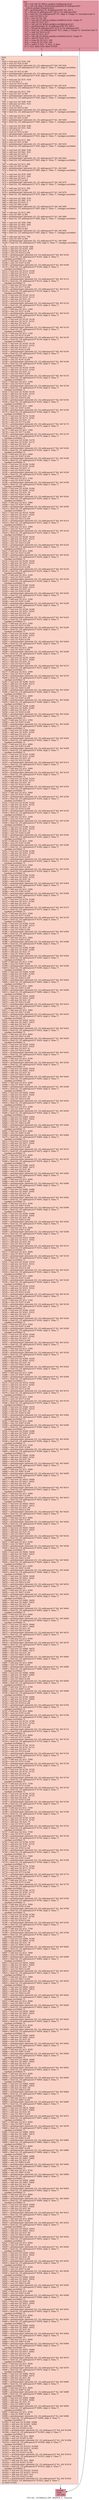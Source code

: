 digraph "CFG for '_Z15Matriz_GPU_MultPiS_S_' function" {
	label="CFG for '_Z15Matriz_GPU_MultPiS_S_' function";

	Node0x5959420 [shape=record,color="#b70d28ff", style=filled, fillcolor="#b70d2870",label="{%3:\l  %4 = tail call i32 @llvm.amdgcn.workgroup.id.x()\l  %5 = tail call align 4 dereferenceable(64) i8 addrspace(4)*\l... @llvm.amdgcn.dispatch.ptr()\l  %6 = getelementptr i8, i8 addrspace(4)* %5, i64 4\l  %7 = bitcast i8 addrspace(4)* %6 to i16 addrspace(4)*\l  %8 = load i16, i16 addrspace(4)* %7, align 4, !range !4, !invariant.load !5\l  %9 = zext i16 %8 to i32\l  %10 = mul i32 %4, %9\l  %11 = tail call i32 @llvm.amdgcn.workitem.id.x(), !range !6\l  %12 = add i32 %10, %11\l  %13 = tail call i32 @llvm.amdgcn.workgroup.id.y()\l  %14 = getelementptr i8, i8 addrspace(4)* %5, i64 6\l  %15 = bitcast i8 addrspace(4)* %14 to i16 addrspace(4)*\l  %16 = load i16, i16 addrspace(4)* %15, align 2, !range !4, !invariant.load !5\l  %17 = zext i16 %16 to i32\l  %18 = mul i32 %13, %17\l  %19 = tail call i32 @llvm.amdgcn.workitem.id.y(), !range !6\l  %20 = add i32 %18, %19\l  %21 = icmp slt i32 %12, 100\l  %22 = icmp slt i32 %20, 100\l  %23 = select i1 %21, i1 %22, i1 false\l  br i1 %23, label %24, label %1026\l|{<s0>T|<s1>F}}"];
	Node0x5959420:s0 -> Node0x595cf00;
	Node0x5959420:s1 -> Node0x595cf90;
	Node0x595cf00 [shape=record,color="#3d50c3ff", style=filled, fillcolor="#f59c7d70",label="{%24:\l24:                                               \l  %25 = mul nsw i32 %20, 100\l  %26 = sext i32 %25 to i64\l  %27 = getelementptr inbounds i32, i32 addrspace(1)* %0, i64 %26\l  %28 = load i32, i32 addrspace(1)* %27, align 4, !tbaa !7, !amdgpu.noclobber\l... !5\l  %29 = sext i32 %12 to i64\l  %30 = getelementptr inbounds i32, i32 addrspace(1)* %1, i64 %29\l  %31 = load i32, i32 addrspace(1)* %30, align 4, !tbaa !7, !amdgpu.noclobber\l... !5\l  %32 = mul nsw i32 %31, %28\l  %33 = or i32 %25, 1\l  %34 = sext i32 %33 to i64\l  %35 = getelementptr inbounds i32, i32 addrspace(1)* %0, i64 %34\l  %36 = load i32, i32 addrspace(1)* %35, align 4, !tbaa !7, !amdgpu.noclobber\l... !5\l  %37 = add nsw i32 %12, 100\l  %38 = sext i32 %37 to i64\l  %39 = getelementptr inbounds i32, i32 addrspace(1)* %1, i64 %38\l  %40 = load i32, i32 addrspace(1)* %39, align 4, !tbaa !7, !amdgpu.noclobber\l... !5\l  %41 = mul nsw i32 %40, %36\l  %42 = add nsw i32 %41, %32\l  %43 = or i32 %25, 2\l  %44 = sext i32 %43 to i64\l  %45 = getelementptr inbounds i32, i32 addrspace(1)* %0, i64 %44\l  %46 = load i32, i32 addrspace(1)* %45, align 4, !tbaa !7, !amdgpu.noclobber\l... !5\l  %47 = add nsw i32 %12, 200\l  %48 = sext i32 %47 to i64\l  %49 = getelementptr inbounds i32, i32 addrspace(1)* %1, i64 %48\l  %50 = load i32, i32 addrspace(1)* %49, align 4, !tbaa !7, !amdgpu.noclobber\l... !5\l  %51 = mul nsw i32 %50, %46\l  %52 = add nsw i32 %51, %42\l  %53 = or i32 %25, 3\l  %54 = sext i32 %53 to i64\l  %55 = getelementptr inbounds i32, i32 addrspace(1)* %0, i64 %54\l  %56 = load i32, i32 addrspace(1)* %55, align 4, !tbaa !7, !amdgpu.noclobber\l... !5\l  %57 = add nsw i32 %12, 300\l  %58 = sext i32 %57 to i64\l  %59 = getelementptr inbounds i32, i32 addrspace(1)* %1, i64 %58\l  %60 = load i32, i32 addrspace(1)* %59, align 4, !tbaa !7, !amdgpu.noclobber\l... !5\l  %61 = mul nsw i32 %60, %56\l  %62 = add nsw i32 %61, %52\l  %63 = add nsw i32 %25, 4\l  %64 = sext i32 %63 to i64\l  %65 = getelementptr inbounds i32, i32 addrspace(1)* %0, i64 %64\l  %66 = load i32, i32 addrspace(1)* %65, align 4, !tbaa !7, !amdgpu.noclobber\l... !5\l  %67 = add nsw i32 %12, 400\l  %68 = sext i32 %67 to i64\l  %69 = getelementptr inbounds i32, i32 addrspace(1)* %1, i64 %68\l  %70 = load i32, i32 addrspace(1)* %69, align 4, !tbaa !7, !amdgpu.noclobber\l... !5\l  %71 = mul nsw i32 %70, %66\l  %72 = add nsw i32 %71, %62\l  %73 = add nsw i32 %25, 5\l  %74 = sext i32 %73 to i64\l  %75 = getelementptr inbounds i32, i32 addrspace(1)* %0, i64 %74\l  %76 = load i32, i32 addrspace(1)* %75, align 4, !tbaa !7, !amdgpu.noclobber\l... !5\l  %77 = add nsw i32 %12, 500\l  %78 = sext i32 %77 to i64\l  %79 = getelementptr inbounds i32, i32 addrspace(1)* %1, i64 %78\l  %80 = load i32, i32 addrspace(1)* %79, align 4, !tbaa !7, !amdgpu.noclobber\l... !5\l  %81 = mul nsw i32 %80, %76\l  %82 = add nsw i32 %81, %72\l  %83 = add nsw i32 %25, 6\l  %84 = sext i32 %83 to i64\l  %85 = getelementptr inbounds i32, i32 addrspace(1)* %0, i64 %84\l  %86 = load i32, i32 addrspace(1)* %85, align 4, !tbaa !7, !amdgpu.noclobber\l... !5\l  %87 = add nsw i32 %12, 600\l  %88 = sext i32 %87 to i64\l  %89 = getelementptr inbounds i32, i32 addrspace(1)* %1, i64 %88\l  %90 = load i32, i32 addrspace(1)* %89, align 4, !tbaa !7, !amdgpu.noclobber\l... !5\l  %91 = mul nsw i32 %90, %86\l  %92 = add nsw i32 %91, %82\l  %93 = add nsw i32 %25, 7\l  %94 = sext i32 %93 to i64\l  %95 = getelementptr inbounds i32, i32 addrspace(1)* %0, i64 %94\l  %96 = load i32, i32 addrspace(1)* %95, align 4, !tbaa !7, !amdgpu.noclobber\l... !5\l  %97 = add nsw i32 %12, 700\l  %98 = sext i32 %97 to i64\l  %99 = getelementptr inbounds i32, i32 addrspace(1)* %1, i64 %98\l  %100 = load i32, i32 addrspace(1)* %99, align 4, !tbaa !7, !amdgpu.noclobber\l... !5\l  %101 = mul nsw i32 %100, %96\l  %102 = add nsw i32 %101, %92\l  %103 = add nsw i32 %25, 8\l  %104 = sext i32 %103 to i64\l  %105 = getelementptr inbounds i32, i32 addrspace(1)* %0, i64 %104\l  %106 = load i32, i32 addrspace(1)* %105, align 4, !tbaa !7,\l... !amdgpu.noclobber !5\l  %107 = add nsw i32 %12, 800\l  %108 = sext i32 %107 to i64\l  %109 = getelementptr inbounds i32, i32 addrspace(1)* %1, i64 %108\l  %110 = load i32, i32 addrspace(1)* %109, align 4, !tbaa !7,\l... !amdgpu.noclobber !5\l  %111 = mul nsw i32 %110, %106\l  %112 = add nsw i32 %111, %102\l  %113 = add nsw i32 %25, 9\l  %114 = sext i32 %113 to i64\l  %115 = getelementptr inbounds i32, i32 addrspace(1)* %0, i64 %114\l  %116 = load i32, i32 addrspace(1)* %115, align 4, !tbaa !7,\l... !amdgpu.noclobber !5\l  %117 = add nsw i32 %12, 900\l  %118 = sext i32 %117 to i64\l  %119 = getelementptr inbounds i32, i32 addrspace(1)* %1, i64 %118\l  %120 = load i32, i32 addrspace(1)* %119, align 4, !tbaa !7,\l... !amdgpu.noclobber !5\l  %121 = mul nsw i32 %120, %116\l  %122 = add nsw i32 %121, %112\l  %123 = add nsw i32 %25, 10\l  %124 = sext i32 %123 to i64\l  %125 = getelementptr inbounds i32, i32 addrspace(1)* %0, i64 %124\l  %126 = load i32, i32 addrspace(1)* %125, align 4, !tbaa !7,\l... !amdgpu.noclobber !5\l  %127 = add nsw i32 %12, 1000\l  %128 = sext i32 %127 to i64\l  %129 = getelementptr inbounds i32, i32 addrspace(1)* %1, i64 %128\l  %130 = load i32, i32 addrspace(1)* %129, align 4, !tbaa !7,\l... !amdgpu.noclobber !5\l  %131 = mul nsw i32 %130, %126\l  %132 = add nsw i32 %131, %122\l  %133 = add nsw i32 %25, 11\l  %134 = sext i32 %133 to i64\l  %135 = getelementptr inbounds i32, i32 addrspace(1)* %0, i64 %134\l  %136 = load i32, i32 addrspace(1)* %135, align 4, !tbaa !7,\l... !amdgpu.noclobber !5\l  %137 = add nsw i32 %12, 1100\l  %138 = sext i32 %137 to i64\l  %139 = getelementptr inbounds i32, i32 addrspace(1)* %1, i64 %138\l  %140 = load i32, i32 addrspace(1)* %139, align 4, !tbaa !7,\l... !amdgpu.noclobber !5\l  %141 = mul nsw i32 %140, %136\l  %142 = add nsw i32 %141, %132\l  %143 = add nsw i32 %25, 12\l  %144 = sext i32 %143 to i64\l  %145 = getelementptr inbounds i32, i32 addrspace(1)* %0, i64 %144\l  %146 = load i32, i32 addrspace(1)* %145, align 4, !tbaa !7,\l... !amdgpu.noclobber !5\l  %147 = add nsw i32 %12, 1200\l  %148 = sext i32 %147 to i64\l  %149 = getelementptr inbounds i32, i32 addrspace(1)* %1, i64 %148\l  %150 = load i32, i32 addrspace(1)* %149, align 4, !tbaa !7,\l... !amdgpu.noclobber !5\l  %151 = mul nsw i32 %150, %146\l  %152 = add nsw i32 %151, %142\l  %153 = add nsw i32 %25, 13\l  %154 = sext i32 %153 to i64\l  %155 = getelementptr inbounds i32, i32 addrspace(1)* %0, i64 %154\l  %156 = load i32, i32 addrspace(1)* %155, align 4, !tbaa !7,\l... !amdgpu.noclobber !5\l  %157 = add nsw i32 %12, 1300\l  %158 = sext i32 %157 to i64\l  %159 = getelementptr inbounds i32, i32 addrspace(1)* %1, i64 %158\l  %160 = load i32, i32 addrspace(1)* %159, align 4, !tbaa !7,\l... !amdgpu.noclobber !5\l  %161 = mul nsw i32 %160, %156\l  %162 = add nsw i32 %161, %152\l  %163 = add nsw i32 %25, 14\l  %164 = sext i32 %163 to i64\l  %165 = getelementptr inbounds i32, i32 addrspace(1)* %0, i64 %164\l  %166 = load i32, i32 addrspace(1)* %165, align 4, !tbaa !7,\l... !amdgpu.noclobber !5\l  %167 = add nsw i32 %12, 1400\l  %168 = sext i32 %167 to i64\l  %169 = getelementptr inbounds i32, i32 addrspace(1)* %1, i64 %168\l  %170 = load i32, i32 addrspace(1)* %169, align 4, !tbaa !7,\l... !amdgpu.noclobber !5\l  %171 = mul nsw i32 %170, %166\l  %172 = add nsw i32 %171, %162\l  %173 = add nsw i32 %25, 15\l  %174 = sext i32 %173 to i64\l  %175 = getelementptr inbounds i32, i32 addrspace(1)* %0, i64 %174\l  %176 = load i32, i32 addrspace(1)* %175, align 4, !tbaa !7,\l... !amdgpu.noclobber !5\l  %177 = add nsw i32 %12, 1500\l  %178 = sext i32 %177 to i64\l  %179 = getelementptr inbounds i32, i32 addrspace(1)* %1, i64 %178\l  %180 = load i32, i32 addrspace(1)* %179, align 4, !tbaa !7,\l... !amdgpu.noclobber !5\l  %181 = mul nsw i32 %180, %176\l  %182 = add nsw i32 %181, %172\l  %183 = add nsw i32 %25, 16\l  %184 = sext i32 %183 to i64\l  %185 = getelementptr inbounds i32, i32 addrspace(1)* %0, i64 %184\l  %186 = load i32, i32 addrspace(1)* %185, align 4, !tbaa !7,\l... !amdgpu.noclobber !5\l  %187 = add nsw i32 %12, 1600\l  %188 = sext i32 %187 to i64\l  %189 = getelementptr inbounds i32, i32 addrspace(1)* %1, i64 %188\l  %190 = load i32, i32 addrspace(1)* %189, align 4, !tbaa !7,\l... !amdgpu.noclobber !5\l  %191 = mul nsw i32 %190, %186\l  %192 = add nsw i32 %191, %182\l  %193 = add nsw i32 %25, 17\l  %194 = sext i32 %193 to i64\l  %195 = getelementptr inbounds i32, i32 addrspace(1)* %0, i64 %194\l  %196 = load i32, i32 addrspace(1)* %195, align 4, !tbaa !7,\l... !amdgpu.noclobber !5\l  %197 = add nsw i32 %12, 1700\l  %198 = sext i32 %197 to i64\l  %199 = getelementptr inbounds i32, i32 addrspace(1)* %1, i64 %198\l  %200 = load i32, i32 addrspace(1)* %199, align 4, !tbaa !7,\l... !amdgpu.noclobber !5\l  %201 = mul nsw i32 %200, %196\l  %202 = add nsw i32 %201, %192\l  %203 = add nsw i32 %25, 18\l  %204 = sext i32 %203 to i64\l  %205 = getelementptr inbounds i32, i32 addrspace(1)* %0, i64 %204\l  %206 = load i32, i32 addrspace(1)* %205, align 4, !tbaa !7,\l... !amdgpu.noclobber !5\l  %207 = add nsw i32 %12, 1800\l  %208 = sext i32 %207 to i64\l  %209 = getelementptr inbounds i32, i32 addrspace(1)* %1, i64 %208\l  %210 = load i32, i32 addrspace(1)* %209, align 4, !tbaa !7,\l... !amdgpu.noclobber !5\l  %211 = mul nsw i32 %210, %206\l  %212 = add nsw i32 %211, %202\l  %213 = add nsw i32 %25, 19\l  %214 = sext i32 %213 to i64\l  %215 = getelementptr inbounds i32, i32 addrspace(1)* %0, i64 %214\l  %216 = load i32, i32 addrspace(1)* %215, align 4, !tbaa !7,\l... !amdgpu.noclobber !5\l  %217 = add nsw i32 %12, 1900\l  %218 = sext i32 %217 to i64\l  %219 = getelementptr inbounds i32, i32 addrspace(1)* %1, i64 %218\l  %220 = load i32, i32 addrspace(1)* %219, align 4, !tbaa !7,\l... !amdgpu.noclobber !5\l  %221 = mul nsw i32 %220, %216\l  %222 = add nsw i32 %221, %212\l  %223 = add nsw i32 %25, 20\l  %224 = sext i32 %223 to i64\l  %225 = getelementptr inbounds i32, i32 addrspace(1)* %0, i64 %224\l  %226 = load i32, i32 addrspace(1)* %225, align 4, !tbaa !7,\l... !amdgpu.noclobber !5\l  %227 = add nsw i32 %12, 2000\l  %228 = sext i32 %227 to i64\l  %229 = getelementptr inbounds i32, i32 addrspace(1)* %1, i64 %228\l  %230 = load i32, i32 addrspace(1)* %229, align 4, !tbaa !7,\l... !amdgpu.noclobber !5\l  %231 = mul nsw i32 %230, %226\l  %232 = add nsw i32 %231, %222\l  %233 = add nsw i32 %25, 21\l  %234 = sext i32 %233 to i64\l  %235 = getelementptr inbounds i32, i32 addrspace(1)* %0, i64 %234\l  %236 = load i32, i32 addrspace(1)* %235, align 4, !tbaa !7,\l... !amdgpu.noclobber !5\l  %237 = add nsw i32 %12, 2100\l  %238 = sext i32 %237 to i64\l  %239 = getelementptr inbounds i32, i32 addrspace(1)* %1, i64 %238\l  %240 = load i32, i32 addrspace(1)* %239, align 4, !tbaa !7,\l... !amdgpu.noclobber !5\l  %241 = mul nsw i32 %240, %236\l  %242 = add nsw i32 %241, %232\l  %243 = add nsw i32 %25, 22\l  %244 = sext i32 %243 to i64\l  %245 = getelementptr inbounds i32, i32 addrspace(1)* %0, i64 %244\l  %246 = load i32, i32 addrspace(1)* %245, align 4, !tbaa !7,\l... !amdgpu.noclobber !5\l  %247 = add nsw i32 %12, 2200\l  %248 = sext i32 %247 to i64\l  %249 = getelementptr inbounds i32, i32 addrspace(1)* %1, i64 %248\l  %250 = load i32, i32 addrspace(1)* %249, align 4, !tbaa !7,\l... !amdgpu.noclobber !5\l  %251 = mul nsw i32 %250, %246\l  %252 = add nsw i32 %251, %242\l  %253 = add nsw i32 %25, 23\l  %254 = sext i32 %253 to i64\l  %255 = getelementptr inbounds i32, i32 addrspace(1)* %0, i64 %254\l  %256 = load i32, i32 addrspace(1)* %255, align 4, !tbaa !7,\l... !amdgpu.noclobber !5\l  %257 = add nsw i32 %12, 2300\l  %258 = sext i32 %257 to i64\l  %259 = getelementptr inbounds i32, i32 addrspace(1)* %1, i64 %258\l  %260 = load i32, i32 addrspace(1)* %259, align 4, !tbaa !7,\l... !amdgpu.noclobber !5\l  %261 = mul nsw i32 %260, %256\l  %262 = add nsw i32 %261, %252\l  %263 = add nsw i32 %25, 24\l  %264 = sext i32 %263 to i64\l  %265 = getelementptr inbounds i32, i32 addrspace(1)* %0, i64 %264\l  %266 = load i32, i32 addrspace(1)* %265, align 4, !tbaa !7,\l... !amdgpu.noclobber !5\l  %267 = add nsw i32 %12, 2400\l  %268 = sext i32 %267 to i64\l  %269 = getelementptr inbounds i32, i32 addrspace(1)* %1, i64 %268\l  %270 = load i32, i32 addrspace(1)* %269, align 4, !tbaa !7,\l... !amdgpu.noclobber !5\l  %271 = mul nsw i32 %270, %266\l  %272 = add nsw i32 %271, %262\l  %273 = add nsw i32 %25, 25\l  %274 = sext i32 %273 to i64\l  %275 = getelementptr inbounds i32, i32 addrspace(1)* %0, i64 %274\l  %276 = load i32, i32 addrspace(1)* %275, align 4, !tbaa !7,\l... !amdgpu.noclobber !5\l  %277 = add nsw i32 %12, 2500\l  %278 = sext i32 %277 to i64\l  %279 = getelementptr inbounds i32, i32 addrspace(1)* %1, i64 %278\l  %280 = load i32, i32 addrspace(1)* %279, align 4, !tbaa !7,\l... !amdgpu.noclobber !5\l  %281 = mul nsw i32 %280, %276\l  %282 = add nsw i32 %281, %272\l  %283 = add nsw i32 %25, 26\l  %284 = sext i32 %283 to i64\l  %285 = getelementptr inbounds i32, i32 addrspace(1)* %0, i64 %284\l  %286 = load i32, i32 addrspace(1)* %285, align 4, !tbaa !7,\l... !amdgpu.noclobber !5\l  %287 = add nsw i32 %12, 2600\l  %288 = sext i32 %287 to i64\l  %289 = getelementptr inbounds i32, i32 addrspace(1)* %1, i64 %288\l  %290 = load i32, i32 addrspace(1)* %289, align 4, !tbaa !7,\l... !amdgpu.noclobber !5\l  %291 = mul nsw i32 %290, %286\l  %292 = add nsw i32 %291, %282\l  %293 = add nsw i32 %25, 27\l  %294 = sext i32 %293 to i64\l  %295 = getelementptr inbounds i32, i32 addrspace(1)* %0, i64 %294\l  %296 = load i32, i32 addrspace(1)* %295, align 4, !tbaa !7,\l... !amdgpu.noclobber !5\l  %297 = add nsw i32 %12, 2700\l  %298 = sext i32 %297 to i64\l  %299 = getelementptr inbounds i32, i32 addrspace(1)* %1, i64 %298\l  %300 = load i32, i32 addrspace(1)* %299, align 4, !tbaa !7,\l... !amdgpu.noclobber !5\l  %301 = mul nsw i32 %300, %296\l  %302 = add nsw i32 %301, %292\l  %303 = add nsw i32 %25, 28\l  %304 = sext i32 %303 to i64\l  %305 = getelementptr inbounds i32, i32 addrspace(1)* %0, i64 %304\l  %306 = load i32, i32 addrspace(1)* %305, align 4, !tbaa !7,\l... !amdgpu.noclobber !5\l  %307 = add nsw i32 %12, 2800\l  %308 = sext i32 %307 to i64\l  %309 = getelementptr inbounds i32, i32 addrspace(1)* %1, i64 %308\l  %310 = load i32, i32 addrspace(1)* %309, align 4, !tbaa !7,\l... !amdgpu.noclobber !5\l  %311 = mul nsw i32 %310, %306\l  %312 = add nsw i32 %311, %302\l  %313 = add nsw i32 %25, 29\l  %314 = sext i32 %313 to i64\l  %315 = getelementptr inbounds i32, i32 addrspace(1)* %0, i64 %314\l  %316 = load i32, i32 addrspace(1)* %315, align 4, !tbaa !7,\l... !amdgpu.noclobber !5\l  %317 = add nsw i32 %12, 2900\l  %318 = sext i32 %317 to i64\l  %319 = getelementptr inbounds i32, i32 addrspace(1)* %1, i64 %318\l  %320 = load i32, i32 addrspace(1)* %319, align 4, !tbaa !7,\l... !amdgpu.noclobber !5\l  %321 = mul nsw i32 %320, %316\l  %322 = add nsw i32 %321, %312\l  %323 = add nsw i32 %25, 30\l  %324 = sext i32 %323 to i64\l  %325 = getelementptr inbounds i32, i32 addrspace(1)* %0, i64 %324\l  %326 = load i32, i32 addrspace(1)* %325, align 4, !tbaa !7,\l... !amdgpu.noclobber !5\l  %327 = add nsw i32 %12, 3000\l  %328 = sext i32 %327 to i64\l  %329 = getelementptr inbounds i32, i32 addrspace(1)* %1, i64 %328\l  %330 = load i32, i32 addrspace(1)* %329, align 4, !tbaa !7,\l... !amdgpu.noclobber !5\l  %331 = mul nsw i32 %330, %326\l  %332 = add nsw i32 %331, %322\l  %333 = add nsw i32 %25, 31\l  %334 = sext i32 %333 to i64\l  %335 = getelementptr inbounds i32, i32 addrspace(1)* %0, i64 %334\l  %336 = load i32, i32 addrspace(1)* %335, align 4, !tbaa !7,\l... !amdgpu.noclobber !5\l  %337 = add nsw i32 %12, 3100\l  %338 = sext i32 %337 to i64\l  %339 = getelementptr inbounds i32, i32 addrspace(1)* %1, i64 %338\l  %340 = load i32, i32 addrspace(1)* %339, align 4, !tbaa !7,\l... !amdgpu.noclobber !5\l  %341 = mul nsw i32 %340, %336\l  %342 = add nsw i32 %341, %332\l  %343 = add nsw i32 %25, 32\l  %344 = sext i32 %343 to i64\l  %345 = getelementptr inbounds i32, i32 addrspace(1)* %0, i64 %344\l  %346 = load i32, i32 addrspace(1)* %345, align 4, !tbaa !7,\l... !amdgpu.noclobber !5\l  %347 = add nsw i32 %12, 3200\l  %348 = sext i32 %347 to i64\l  %349 = getelementptr inbounds i32, i32 addrspace(1)* %1, i64 %348\l  %350 = load i32, i32 addrspace(1)* %349, align 4, !tbaa !7,\l... !amdgpu.noclobber !5\l  %351 = mul nsw i32 %350, %346\l  %352 = add nsw i32 %351, %342\l  %353 = add nsw i32 %25, 33\l  %354 = sext i32 %353 to i64\l  %355 = getelementptr inbounds i32, i32 addrspace(1)* %0, i64 %354\l  %356 = load i32, i32 addrspace(1)* %355, align 4, !tbaa !7,\l... !amdgpu.noclobber !5\l  %357 = add nsw i32 %12, 3300\l  %358 = sext i32 %357 to i64\l  %359 = getelementptr inbounds i32, i32 addrspace(1)* %1, i64 %358\l  %360 = load i32, i32 addrspace(1)* %359, align 4, !tbaa !7,\l... !amdgpu.noclobber !5\l  %361 = mul nsw i32 %360, %356\l  %362 = add nsw i32 %361, %352\l  %363 = add nsw i32 %25, 34\l  %364 = sext i32 %363 to i64\l  %365 = getelementptr inbounds i32, i32 addrspace(1)* %0, i64 %364\l  %366 = load i32, i32 addrspace(1)* %365, align 4, !tbaa !7,\l... !amdgpu.noclobber !5\l  %367 = add nsw i32 %12, 3400\l  %368 = sext i32 %367 to i64\l  %369 = getelementptr inbounds i32, i32 addrspace(1)* %1, i64 %368\l  %370 = load i32, i32 addrspace(1)* %369, align 4, !tbaa !7,\l... !amdgpu.noclobber !5\l  %371 = mul nsw i32 %370, %366\l  %372 = add nsw i32 %371, %362\l  %373 = add nsw i32 %25, 35\l  %374 = sext i32 %373 to i64\l  %375 = getelementptr inbounds i32, i32 addrspace(1)* %0, i64 %374\l  %376 = load i32, i32 addrspace(1)* %375, align 4, !tbaa !7,\l... !amdgpu.noclobber !5\l  %377 = add nsw i32 %12, 3500\l  %378 = sext i32 %377 to i64\l  %379 = getelementptr inbounds i32, i32 addrspace(1)* %1, i64 %378\l  %380 = load i32, i32 addrspace(1)* %379, align 4, !tbaa !7,\l... !amdgpu.noclobber !5\l  %381 = mul nsw i32 %380, %376\l  %382 = add nsw i32 %381, %372\l  %383 = add nsw i32 %25, 36\l  %384 = sext i32 %383 to i64\l  %385 = getelementptr inbounds i32, i32 addrspace(1)* %0, i64 %384\l  %386 = load i32, i32 addrspace(1)* %385, align 4, !tbaa !7,\l... !amdgpu.noclobber !5\l  %387 = add nsw i32 %12, 3600\l  %388 = sext i32 %387 to i64\l  %389 = getelementptr inbounds i32, i32 addrspace(1)* %1, i64 %388\l  %390 = load i32, i32 addrspace(1)* %389, align 4, !tbaa !7,\l... !amdgpu.noclobber !5\l  %391 = mul nsw i32 %390, %386\l  %392 = add nsw i32 %391, %382\l  %393 = add nsw i32 %25, 37\l  %394 = sext i32 %393 to i64\l  %395 = getelementptr inbounds i32, i32 addrspace(1)* %0, i64 %394\l  %396 = load i32, i32 addrspace(1)* %395, align 4, !tbaa !7,\l... !amdgpu.noclobber !5\l  %397 = add nsw i32 %12, 3700\l  %398 = sext i32 %397 to i64\l  %399 = getelementptr inbounds i32, i32 addrspace(1)* %1, i64 %398\l  %400 = load i32, i32 addrspace(1)* %399, align 4, !tbaa !7,\l... !amdgpu.noclobber !5\l  %401 = mul nsw i32 %400, %396\l  %402 = add nsw i32 %401, %392\l  %403 = add nsw i32 %25, 38\l  %404 = sext i32 %403 to i64\l  %405 = getelementptr inbounds i32, i32 addrspace(1)* %0, i64 %404\l  %406 = load i32, i32 addrspace(1)* %405, align 4, !tbaa !7,\l... !amdgpu.noclobber !5\l  %407 = add nsw i32 %12, 3800\l  %408 = sext i32 %407 to i64\l  %409 = getelementptr inbounds i32, i32 addrspace(1)* %1, i64 %408\l  %410 = load i32, i32 addrspace(1)* %409, align 4, !tbaa !7,\l... !amdgpu.noclobber !5\l  %411 = mul nsw i32 %410, %406\l  %412 = add nsw i32 %411, %402\l  %413 = add nsw i32 %25, 39\l  %414 = sext i32 %413 to i64\l  %415 = getelementptr inbounds i32, i32 addrspace(1)* %0, i64 %414\l  %416 = load i32, i32 addrspace(1)* %415, align 4, !tbaa !7,\l... !amdgpu.noclobber !5\l  %417 = add nsw i32 %12, 3900\l  %418 = sext i32 %417 to i64\l  %419 = getelementptr inbounds i32, i32 addrspace(1)* %1, i64 %418\l  %420 = load i32, i32 addrspace(1)* %419, align 4, !tbaa !7,\l... !amdgpu.noclobber !5\l  %421 = mul nsw i32 %420, %416\l  %422 = add nsw i32 %421, %412\l  %423 = add nsw i32 %25, 40\l  %424 = sext i32 %423 to i64\l  %425 = getelementptr inbounds i32, i32 addrspace(1)* %0, i64 %424\l  %426 = load i32, i32 addrspace(1)* %425, align 4, !tbaa !7,\l... !amdgpu.noclobber !5\l  %427 = add nsw i32 %12, 4000\l  %428 = sext i32 %427 to i64\l  %429 = getelementptr inbounds i32, i32 addrspace(1)* %1, i64 %428\l  %430 = load i32, i32 addrspace(1)* %429, align 4, !tbaa !7,\l... !amdgpu.noclobber !5\l  %431 = mul nsw i32 %430, %426\l  %432 = add nsw i32 %431, %422\l  %433 = add nsw i32 %25, 41\l  %434 = sext i32 %433 to i64\l  %435 = getelementptr inbounds i32, i32 addrspace(1)* %0, i64 %434\l  %436 = load i32, i32 addrspace(1)* %435, align 4, !tbaa !7,\l... !amdgpu.noclobber !5\l  %437 = add nsw i32 %12, 4100\l  %438 = sext i32 %437 to i64\l  %439 = getelementptr inbounds i32, i32 addrspace(1)* %1, i64 %438\l  %440 = load i32, i32 addrspace(1)* %439, align 4, !tbaa !7,\l... !amdgpu.noclobber !5\l  %441 = mul nsw i32 %440, %436\l  %442 = add nsw i32 %441, %432\l  %443 = add nsw i32 %25, 42\l  %444 = sext i32 %443 to i64\l  %445 = getelementptr inbounds i32, i32 addrspace(1)* %0, i64 %444\l  %446 = load i32, i32 addrspace(1)* %445, align 4, !tbaa !7,\l... !amdgpu.noclobber !5\l  %447 = add nsw i32 %12, 4200\l  %448 = sext i32 %447 to i64\l  %449 = getelementptr inbounds i32, i32 addrspace(1)* %1, i64 %448\l  %450 = load i32, i32 addrspace(1)* %449, align 4, !tbaa !7,\l... !amdgpu.noclobber !5\l  %451 = mul nsw i32 %450, %446\l  %452 = add nsw i32 %451, %442\l  %453 = add nsw i32 %25, 43\l  %454 = sext i32 %453 to i64\l  %455 = getelementptr inbounds i32, i32 addrspace(1)* %0, i64 %454\l  %456 = load i32, i32 addrspace(1)* %455, align 4, !tbaa !7,\l... !amdgpu.noclobber !5\l  %457 = add nsw i32 %12, 4300\l  %458 = sext i32 %457 to i64\l  %459 = getelementptr inbounds i32, i32 addrspace(1)* %1, i64 %458\l  %460 = load i32, i32 addrspace(1)* %459, align 4, !tbaa !7,\l... !amdgpu.noclobber !5\l  %461 = mul nsw i32 %460, %456\l  %462 = add nsw i32 %461, %452\l  %463 = add nsw i32 %25, 44\l  %464 = sext i32 %463 to i64\l  %465 = getelementptr inbounds i32, i32 addrspace(1)* %0, i64 %464\l  %466 = load i32, i32 addrspace(1)* %465, align 4, !tbaa !7,\l... !amdgpu.noclobber !5\l  %467 = add nsw i32 %12, 4400\l  %468 = sext i32 %467 to i64\l  %469 = getelementptr inbounds i32, i32 addrspace(1)* %1, i64 %468\l  %470 = load i32, i32 addrspace(1)* %469, align 4, !tbaa !7,\l... !amdgpu.noclobber !5\l  %471 = mul nsw i32 %470, %466\l  %472 = add nsw i32 %471, %462\l  %473 = add nsw i32 %25, 45\l  %474 = sext i32 %473 to i64\l  %475 = getelementptr inbounds i32, i32 addrspace(1)* %0, i64 %474\l  %476 = load i32, i32 addrspace(1)* %475, align 4, !tbaa !7,\l... !amdgpu.noclobber !5\l  %477 = add nsw i32 %12, 4500\l  %478 = sext i32 %477 to i64\l  %479 = getelementptr inbounds i32, i32 addrspace(1)* %1, i64 %478\l  %480 = load i32, i32 addrspace(1)* %479, align 4, !tbaa !7,\l... !amdgpu.noclobber !5\l  %481 = mul nsw i32 %480, %476\l  %482 = add nsw i32 %481, %472\l  %483 = add nsw i32 %25, 46\l  %484 = sext i32 %483 to i64\l  %485 = getelementptr inbounds i32, i32 addrspace(1)* %0, i64 %484\l  %486 = load i32, i32 addrspace(1)* %485, align 4, !tbaa !7,\l... !amdgpu.noclobber !5\l  %487 = add nsw i32 %12, 4600\l  %488 = sext i32 %487 to i64\l  %489 = getelementptr inbounds i32, i32 addrspace(1)* %1, i64 %488\l  %490 = load i32, i32 addrspace(1)* %489, align 4, !tbaa !7,\l... !amdgpu.noclobber !5\l  %491 = mul nsw i32 %490, %486\l  %492 = add nsw i32 %491, %482\l  %493 = add nsw i32 %25, 47\l  %494 = sext i32 %493 to i64\l  %495 = getelementptr inbounds i32, i32 addrspace(1)* %0, i64 %494\l  %496 = load i32, i32 addrspace(1)* %495, align 4, !tbaa !7,\l... !amdgpu.noclobber !5\l  %497 = add nsw i32 %12, 4700\l  %498 = sext i32 %497 to i64\l  %499 = getelementptr inbounds i32, i32 addrspace(1)* %1, i64 %498\l  %500 = load i32, i32 addrspace(1)* %499, align 4, !tbaa !7,\l... !amdgpu.noclobber !5\l  %501 = mul nsw i32 %500, %496\l  %502 = add nsw i32 %501, %492\l  %503 = add nsw i32 %25, 48\l  %504 = sext i32 %503 to i64\l  %505 = getelementptr inbounds i32, i32 addrspace(1)* %0, i64 %504\l  %506 = load i32, i32 addrspace(1)* %505, align 4, !tbaa !7,\l... !amdgpu.noclobber !5\l  %507 = add nsw i32 %12, 4800\l  %508 = sext i32 %507 to i64\l  %509 = getelementptr inbounds i32, i32 addrspace(1)* %1, i64 %508\l  %510 = load i32, i32 addrspace(1)* %509, align 4, !tbaa !7,\l... !amdgpu.noclobber !5\l  %511 = mul nsw i32 %510, %506\l  %512 = add nsw i32 %511, %502\l  %513 = add nsw i32 %25, 49\l  %514 = sext i32 %513 to i64\l  %515 = getelementptr inbounds i32, i32 addrspace(1)* %0, i64 %514\l  %516 = load i32, i32 addrspace(1)* %515, align 4, !tbaa !7,\l... !amdgpu.noclobber !5\l  %517 = add nsw i32 %12, 4900\l  %518 = sext i32 %517 to i64\l  %519 = getelementptr inbounds i32, i32 addrspace(1)* %1, i64 %518\l  %520 = load i32, i32 addrspace(1)* %519, align 4, !tbaa !7,\l... !amdgpu.noclobber !5\l  %521 = mul nsw i32 %520, %516\l  %522 = add nsw i32 %521, %512\l  %523 = add nsw i32 %25, 50\l  %524 = sext i32 %523 to i64\l  %525 = getelementptr inbounds i32, i32 addrspace(1)* %0, i64 %524\l  %526 = load i32, i32 addrspace(1)* %525, align 4, !tbaa !7,\l... !amdgpu.noclobber !5\l  %527 = add nsw i32 %12, 5000\l  %528 = sext i32 %527 to i64\l  %529 = getelementptr inbounds i32, i32 addrspace(1)* %1, i64 %528\l  %530 = load i32, i32 addrspace(1)* %529, align 4, !tbaa !7,\l... !amdgpu.noclobber !5\l  %531 = mul nsw i32 %530, %526\l  %532 = add nsw i32 %531, %522\l  %533 = add nsw i32 %25, 51\l  %534 = sext i32 %533 to i64\l  %535 = getelementptr inbounds i32, i32 addrspace(1)* %0, i64 %534\l  %536 = load i32, i32 addrspace(1)* %535, align 4, !tbaa !7,\l... !amdgpu.noclobber !5\l  %537 = add nsw i32 %12, 5100\l  %538 = sext i32 %537 to i64\l  %539 = getelementptr inbounds i32, i32 addrspace(1)* %1, i64 %538\l  %540 = load i32, i32 addrspace(1)* %539, align 4, !tbaa !7,\l... !amdgpu.noclobber !5\l  %541 = mul nsw i32 %540, %536\l  %542 = add nsw i32 %541, %532\l  %543 = add nsw i32 %25, 52\l  %544 = sext i32 %543 to i64\l  %545 = getelementptr inbounds i32, i32 addrspace(1)* %0, i64 %544\l  %546 = load i32, i32 addrspace(1)* %545, align 4, !tbaa !7,\l... !amdgpu.noclobber !5\l  %547 = add nsw i32 %12, 5200\l  %548 = sext i32 %547 to i64\l  %549 = getelementptr inbounds i32, i32 addrspace(1)* %1, i64 %548\l  %550 = load i32, i32 addrspace(1)* %549, align 4, !tbaa !7,\l... !amdgpu.noclobber !5\l  %551 = mul nsw i32 %550, %546\l  %552 = add nsw i32 %551, %542\l  %553 = add nsw i32 %25, 53\l  %554 = sext i32 %553 to i64\l  %555 = getelementptr inbounds i32, i32 addrspace(1)* %0, i64 %554\l  %556 = load i32, i32 addrspace(1)* %555, align 4, !tbaa !7,\l... !amdgpu.noclobber !5\l  %557 = add nsw i32 %12, 5300\l  %558 = sext i32 %557 to i64\l  %559 = getelementptr inbounds i32, i32 addrspace(1)* %1, i64 %558\l  %560 = load i32, i32 addrspace(1)* %559, align 4, !tbaa !7,\l... !amdgpu.noclobber !5\l  %561 = mul nsw i32 %560, %556\l  %562 = add nsw i32 %561, %552\l  %563 = add nsw i32 %25, 54\l  %564 = sext i32 %563 to i64\l  %565 = getelementptr inbounds i32, i32 addrspace(1)* %0, i64 %564\l  %566 = load i32, i32 addrspace(1)* %565, align 4, !tbaa !7,\l... !amdgpu.noclobber !5\l  %567 = add nsw i32 %12, 5400\l  %568 = sext i32 %567 to i64\l  %569 = getelementptr inbounds i32, i32 addrspace(1)* %1, i64 %568\l  %570 = load i32, i32 addrspace(1)* %569, align 4, !tbaa !7,\l... !amdgpu.noclobber !5\l  %571 = mul nsw i32 %570, %566\l  %572 = add nsw i32 %571, %562\l  %573 = add nsw i32 %25, 55\l  %574 = sext i32 %573 to i64\l  %575 = getelementptr inbounds i32, i32 addrspace(1)* %0, i64 %574\l  %576 = load i32, i32 addrspace(1)* %575, align 4, !tbaa !7,\l... !amdgpu.noclobber !5\l  %577 = add nsw i32 %12, 5500\l  %578 = sext i32 %577 to i64\l  %579 = getelementptr inbounds i32, i32 addrspace(1)* %1, i64 %578\l  %580 = load i32, i32 addrspace(1)* %579, align 4, !tbaa !7,\l... !amdgpu.noclobber !5\l  %581 = mul nsw i32 %580, %576\l  %582 = add nsw i32 %581, %572\l  %583 = add nsw i32 %25, 56\l  %584 = sext i32 %583 to i64\l  %585 = getelementptr inbounds i32, i32 addrspace(1)* %0, i64 %584\l  %586 = load i32, i32 addrspace(1)* %585, align 4, !tbaa !7,\l... !amdgpu.noclobber !5\l  %587 = add nsw i32 %12, 5600\l  %588 = sext i32 %587 to i64\l  %589 = getelementptr inbounds i32, i32 addrspace(1)* %1, i64 %588\l  %590 = load i32, i32 addrspace(1)* %589, align 4, !tbaa !7,\l... !amdgpu.noclobber !5\l  %591 = mul nsw i32 %590, %586\l  %592 = add nsw i32 %591, %582\l  %593 = add nsw i32 %25, 57\l  %594 = sext i32 %593 to i64\l  %595 = getelementptr inbounds i32, i32 addrspace(1)* %0, i64 %594\l  %596 = load i32, i32 addrspace(1)* %595, align 4, !tbaa !7,\l... !amdgpu.noclobber !5\l  %597 = add nsw i32 %12, 5700\l  %598 = sext i32 %597 to i64\l  %599 = getelementptr inbounds i32, i32 addrspace(1)* %1, i64 %598\l  %600 = load i32, i32 addrspace(1)* %599, align 4, !tbaa !7,\l... !amdgpu.noclobber !5\l  %601 = mul nsw i32 %600, %596\l  %602 = add nsw i32 %601, %592\l  %603 = add nsw i32 %25, 58\l  %604 = sext i32 %603 to i64\l  %605 = getelementptr inbounds i32, i32 addrspace(1)* %0, i64 %604\l  %606 = load i32, i32 addrspace(1)* %605, align 4, !tbaa !7,\l... !amdgpu.noclobber !5\l  %607 = add nsw i32 %12, 5800\l  %608 = sext i32 %607 to i64\l  %609 = getelementptr inbounds i32, i32 addrspace(1)* %1, i64 %608\l  %610 = load i32, i32 addrspace(1)* %609, align 4, !tbaa !7,\l... !amdgpu.noclobber !5\l  %611 = mul nsw i32 %610, %606\l  %612 = add nsw i32 %611, %602\l  %613 = add nsw i32 %25, 59\l  %614 = sext i32 %613 to i64\l  %615 = getelementptr inbounds i32, i32 addrspace(1)* %0, i64 %614\l  %616 = load i32, i32 addrspace(1)* %615, align 4, !tbaa !7,\l... !amdgpu.noclobber !5\l  %617 = add nsw i32 %12, 5900\l  %618 = sext i32 %617 to i64\l  %619 = getelementptr inbounds i32, i32 addrspace(1)* %1, i64 %618\l  %620 = load i32, i32 addrspace(1)* %619, align 4, !tbaa !7,\l... !amdgpu.noclobber !5\l  %621 = mul nsw i32 %620, %616\l  %622 = add nsw i32 %621, %612\l  %623 = add nsw i32 %25, 60\l  %624 = sext i32 %623 to i64\l  %625 = getelementptr inbounds i32, i32 addrspace(1)* %0, i64 %624\l  %626 = load i32, i32 addrspace(1)* %625, align 4, !tbaa !7,\l... !amdgpu.noclobber !5\l  %627 = add nsw i32 %12, 6000\l  %628 = sext i32 %627 to i64\l  %629 = getelementptr inbounds i32, i32 addrspace(1)* %1, i64 %628\l  %630 = load i32, i32 addrspace(1)* %629, align 4, !tbaa !7,\l... !amdgpu.noclobber !5\l  %631 = mul nsw i32 %630, %626\l  %632 = add nsw i32 %631, %622\l  %633 = add nsw i32 %25, 61\l  %634 = sext i32 %633 to i64\l  %635 = getelementptr inbounds i32, i32 addrspace(1)* %0, i64 %634\l  %636 = load i32, i32 addrspace(1)* %635, align 4, !tbaa !7,\l... !amdgpu.noclobber !5\l  %637 = add nsw i32 %12, 6100\l  %638 = sext i32 %637 to i64\l  %639 = getelementptr inbounds i32, i32 addrspace(1)* %1, i64 %638\l  %640 = load i32, i32 addrspace(1)* %639, align 4, !tbaa !7,\l... !amdgpu.noclobber !5\l  %641 = mul nsw i32 %640, %636\l  %642 = add nsw i32 %641, %632\l  %643 = add nsw i32 %25, 62\l  %644 = sext i32 %643 to i64\l  %645 = getelementptr inbounds i32, i32 addrspace(1)* %0, i64 %644\l  %646 = load i32, i32 addrspace(1)* %645, align 4, !tbaa !7,\l... !amdgpu.noclobber !5\l  %647 = add nsw i32 %12, 6200\l  %648 = sext i32 %647 to i64\l  %649 = getelementptr inbounds i32, i32 addrspace(1)* %1, i64 %648\l  %650 = load i32, i32 addrspace(1)* %649, align 4, !tbaa !7,\l... !amdgpu.noclobber !5\l  %651 = mul nsw i32 %650, %646\l  %652 = add nsw i32 %651, %642\l  %653 = add nsw i32 %25, 63\l  %654 = sext i32 %653 to i64\l  %655 = getelementptr inbounds i32, i32 addrspace(1)* %0, i64 %654\l  %656 = load i32, i32 addrspace(1)* %655, align 4, !tbaa !7,\l... !amdgpu.noclobber !5\l  %657 = add nsw i32 %12, 6300\l  %658 = sext i32 %657 to i64\l  %659 = getelementptr inbounds i32, i32 addrspace(1)* %1, i64 %658\l  %660 = load i32, i32 addrspace(1)* %659, align 4, !tbaa !7,\l... !amdgpu.noclobber !5\l  %661 = mul nsw i32 %660, %656\l  %662 = add nsw i32 %661, %652\l  %663 = add nsw i32 %25, 64\l  %664 = sext i32 %663 to i64\l  %665 = getelementptr inbounds i32, i32 addrspace(1)* %0, i64 %664\l  %666 = load i32, i32 addrspace(1)* %665, align 4, !tbaa !7,\l... !amdgpu.noclobber !5\l  %667 = add nsw i32 %12, 6400\l  %668 = sext i32 %667 to i64\l  %669 = getelementptr inbounds i32, i32 addrspace(1)* %1, i64 %668\l  %670 = load i32, i32 addrspace(1)* %669, align 4, !tbaa !7,\l... !amdgpu.noclobber !5\l  %671 = mul nsw i32 %670, %666\l  %672 = add nsw i32 %671, %662\l  %673 = add nsw i32 %25, 65\l  %674 = sext i32 %673 to i64\l  %675 = getelementptr inbounds i32, i32 addrspace(1)* %0, i64 %674\l  %676 = load i32, i32 addrspace(1)* %675, align 4, !tbaa !7,\l... !amdgpu.noclobber !5\l  %677 = add nsw i32 %12, 6500\l  %678 = sext i32 %677 to i64\l  %679 = getelementptr inbounds i32, i32 addrspace(1)* %1, i64 %678\l  %680 = load i32, i32 addrspace(1)* %679, align 4, !tbaa !7,\l... !amdgpu.noclobber !5\l  %681 = mul nsw i32 %680, %676\l  %682 = add nsw i32 %681, %672\l  %683 = add nsw i32 %25, 66\l  %684 = sext i32 %683 to i64\l  %685 = getelementptr inbounds i32, i32 addrspace(1)* %0, i64 %684\l  %686 = load i32, i32 addrspace(1)* %685, align 4, !tbaa !7,\l... !amdgpu.noclobber !5\l  %687 = add nsw i32 %12, 6600\l  %688 = sext i32 %687 to i64\l  %689 = getelementptr inbounds i32, i32 addrspace(1)* %1, i64 %688\l  %690 = load i32, i32 addrspace(1)* %689, align 4, !tbaa !7,\l... !amdgpu.noclobber !5\l  %691 = mul nsw i32 %690, %686\l  %692 = add nsw i32 %691, %682\l  %693 = add nsw i32 %25, 67\l  %694 = sext i32 %693 to i64\l  %695 = getelementptr inbounds i32, i32 addrspace(1)* %0, i64 %694\l  %696 = load i32, i32 addrspace(1)* %695, align 4, !tbaa !7,\l... !amdgpu.noclobber !5\l  %697 = add nsw i32 %12, 6700\l  %698 = sext i32 %697 to i64\l  %699 = getelementptr inbounds i32, i32 addrspace(1)* %1, i64 %698\l  %700 = load i32, i32 addrspace(1)* %699, align 4, !tbaa !7,\l... !amdgpu.noclobber !5\l  %701 = mul nsw i32 %700, %696\l  %702 = add nsw i32 %701, %692\l  %703 = add nsw i32 %25, 68\l  %704 = sext i32 %703 to i64\l  %705 = getelementptr inbounds i32, i32 addrspace(1)* %0, i64 %704\l  %706 = load i32, i32 addrspace(1)* %705, align 4, !tbaa !7,\l... !amdgpu.noclobber !5\l  %707 = add nsw i32 %12, 6800\l  %708 = sext i32 %707 to i64\l  %709 = getelementptr inbounds i32, i32 addrspace(1)* %1, i64 %708\l  %710 = load i32, i32 addrspace(1)* %709, align 4, !tbaa !7,\l... !amdgpu.noclobber !5\l  %711 = mul nsw i32 %710, %706\l  %712 = add nsw i32 %711, %702\l  %713 = add nsw i32 %25, 69\l  %714 = sext i32 %713 to i64\l  %715 = getelementptr inbounds i32, i32 addrspace(1)* %0, i64 %714\l  %716 = load i32, i32 addrspace(1)* %715, align 4, !tbaa !7,\l... !amdgpu.noclobber !5\l  %717 = add nsw i32 %12, 6900\l  %718 = sext i32 %717 to i64\l  %719 = getelementptr inbounds i32, i32 addrspace(1)* %1, i64 %718\l  %720 = load i32, i32 addrspace(1)* %719, align 4, !tbaa !7,\l... !amdgpu.noclobber !5\l  %721 = mul nsw i32 %720, %716\l  %722 = add nsw i32 %721, %712\l  %723 = add nsw i32 %25, 70\l  %724 = sext i32 %723 to i64\l  %725 = getelementptr inbounds i32, i32 addrspace(1)* %0, i64 %724\l  %726 = load i32, i32 addrspace(1)* %725, align 4, !tbaa !7,\l... !amdgpu.noclobber !5\l  %727 = add nsw i32 %12, 7000\l  %728 = sext i32 %727 to i64\l  %729 = getelementptr inbounds i32, i32 addrspace(1)* %1, i64 %728\l  %730 = load i32, i32 addrspace(1)* %729, align 4, !tbaa !7,\l... !amdgpu.noclobber !5\l  %731 = mul nsw i32 %730, %726\l  %732 = add nsw i32 %731, %722\l  %733 = add nsw i32 %25, 71\l  %734 = sext i32 %733 to i64\l  %735 = getelementptr inbounds i32, i32 addrspace(1)* %0, i64 %734\l  %736 = load i32, i32 addrspace(1)* %735, align 4, !tbaa !7,\l... !amdgpu.noclobber !5\l  %737 = add nsw i32 %12, 7100\l  %738 = sext i32 %737 to i64\l  %739 = getelementptr inbounds i32, i32 addrspace(1)* %1, i64 %738\l  %740 = load i32, i32 addrspace(1)* %739, align 4, !tbaa !7,\l... !amdgpu.noclobber !5\l  %741 = mul nsw i32 %740, %736\l  %742 = add nsw i32 %741, %732\l  %743 = add nsw i32 %25, 72\l  %744 = sext i32 %743 to i64\l  %745 = getelementptr inbounds i32, i32 addrspace(1)* %0, i64 %744\l  %746 = load i32, i32 addrspace(1)* %745, align 4, !tbaa !7,\l... !amdgpu.noclobber !5\l  %747 = add nsw i32 %12, 7200\l  %748 = sext i32 %747 to i64\l  %749 = getelementptr inbounds i32, i32 addrspace(1)* %1, i64 %748\l  %750 = load i32, i32 addrspace(1)* %749, align 4, !tbaa !7,\l... !amdgpu.noclobber !5\l  %751 = mul nsw i32 %750, %746\l  %752 = add nsw i32 %751, %742\l  %753 = add nsw i32 %25, 73\l  %754 = sext i32 %753 to i64\l  %755 = getelementptr inbounds i32, i32 addrspace(1)* %0, i64 %754\l  %756 = load i32, i32 addrspace(1)* %755, align 4, !tbaa !7,\l... !amdgpu.noclobber !5\l  %757 = add nsw i32 %12, 7300\l  %758 = sext i32 %757 to i64\l  %759 = getelementptr inbounds i32, i32 addrspace(1)* %1, i64 %758\l  %760 = load i32, i32 addrspace(1)* %759, align 4, !tbaa !7,\l... !amdgpu.noclobber !5\l  %761 = mul nsw i32 %760, %756\l  %762 = add nsw i32 %761, %752\l  %763 = add nsw i32 %25, 74\l  %764 = sext i32 %763 to i64\l  %765 = getelementptr inbounds i32, i32 addrspace(1)* %0, i64 %764\l  %766 = load i32, i32 addrspace(1)* %765, align 4, !tbaa !7,\l... !amdgpu.noclobber !5\l  %767 = add nsw i32 %12, 7400\l  %768 = sext i32 %767 to i64\l  %769 = getelementptr inbounds i32, i32 addrspace(1)* %1, i64 %768\l  %770 = load i32, i32 addrspace(1)* %769, align 4, !tbaa !7,\l... !amdgpu.noclobber !5\l  %771 = mul nsw i32 %770, %766\l  %772 = add nsw i32 %771, %762\l  %773 = add nsw i32 %25, 75\l  %774 = sext i32 %773 to i64\l  %775 = getelementptr inbounds i32, i32 addrspace(1)* %0, i64 %774\l  %776 = load i32, i32 addrspace(1)* %775, align 4, !tbaa !7,\l... !amdgpu.noclobber !5\l  %777 = add nsw i32 %12, 7500\l  %778 = sext i32 %777 to i64\l  %779 = getelementptr inbounds i32, i32 addrspace(1)* %1, i64 %778\l  %780 = load i32, i32 addrspace(1)* %779, align 4, !tbaa !7,\l... !amdgpu.noclobber !5\l  %781 = mul nsw i32 %780, %776\l  %782 = add nsw i32 %781, %772\l  %783 = add nsw i32 %25, 76\l  %784 = sext i32 %783 to i64\l  %785 = getelementptr inbounds i32, i32 addrspace(1)* %0, i64 %784\l  %786 = load i32, i32 addrspace(1)* %785, align 4, !tbaa !7,\l... !amdgpu.noclobber !5\l  %787 = add nsw i32 %12, 7600\l  %788 = sext i32 %787 to i64\l  %789 = getelementptr inbounds i32, i32 addrspace(1)* %1, i64 %788\l  %790 = load i32, i32 addrspace(1)* %789, align 4, !tbaa !7,\l... !amdgpu.noclobber !5\l  %791 = mul nsw i32 %790, %786\l  %792 = add nsw i32 %791, %782\l  %793 = add nsw i32 %25, 77\l  %794 = sext i32 %793 to i64\l  %795 = getelementptr inbounds i32, i32 addrspace(1)* %0, i64 %794\l  %796 = load i32, i32 addrspace(1)* %795, align 4, !tbaa !7,\l... !amdgpu.noclobber !5\l  %797 = add nsw i32 %12, 7700\l  %798 = sext i32 %797 to i64\l  %799 = getelementptr inbounds i32, i32 addrspace(1)* %1, i64 %798\l  %800 = load i32, i32 addrspace(1)* %799, align 4, !tbaa !7,\l... !amdgpu.noclobber !5\l  %801 = mul nsw i32 %800, %796\l  %802 = add nsw i32 %801, %792\l  %803 = add nsw i32 %25, 78\l  %804 = sext i32 %803 to i64\l  %805 = getelementptr inbounds i32, i32 addrspace(1)* %0, i64 %804\l  %806 = load i32, i32 addrspace(1)* %805, align 4, !tbaa !7,\l... !amdgpu.noclobber !5\l  %807 = add nsw i32 %12, 7800\l  %808 = sext i32 %807 to i64\l  %809 = getelementptr inbounds i32, i32 addrspace(1)* %1, i64 %808\l  %810 = load i32, i32 addrspace(1)* %809, align 4, !tbaa !7,\l... !amdgpu.noclobber !5\l  %811 = mul nsw i32 %810, %806\l  %812 = add nsw i32 %811, %802\l  %813 = add nsw i32 %25, 79\l  %814 = sext i32 %813 to i64\l  %815 = getelementptr inbounds i32, i32 addrspace(1)* %0, i64 %814\l  %816 = load i32, i32 addrspace(1)* %815, align 4, !tbaa !7,\l... !amdgpu.noclobber !5\l  %817 = add nsw i32 %12, 7900\l  %818 = sext i32 %817 to i64\l  %819 = getelementptr inbounds i32, i32 addrspace(1)* %1, i64 %818\l  %820 = load i32, i32 addrspace(1)* %819, align 4, !tbaa !7,\l... !amdgpu.noclobber !5\l  %821 = mul nsw i32 %820, %816\l  %822 = add nsw i32 %821, %812\l  %823 = add nsw i32 %25, 80\l  %824 = sext i32 %823 to i64\l  %825 = getelementptr inbounds i32, i32 addrspace(1)* %0, i64 %824\l  %826 = load i32, i32 addrspace(1)* %825, align 4, !tbaa !7,\l... !amdgpu.noclobber !5\l  %827 = add nsw i32 %12, 8000\l  %828 = sext i32 %827 to i64\l  %829 = getelementptr inbounds i32, i32 addrspace(1)* %1, i64 %828\l  %830 = load i32, i32 addrspace(1)* %829, align 4, !tbaa !7,\l... !amdgpu.noclobber !5\l  %831 = mul nsw i32 %830, %826\l  %832 = add nsw i32 %831, %822\l  %833 = add nsw i32 %25, 81\l  %834 = sext i32 %833 to i64\l  %835 = getelementptr inbounds i32, i32 addrspace(1)* %0, i64 %834\l  %836 = load i32, i32 addrspace(1)* %835, align 4, !tbaa !7,\l... !amdgpu.noclobber !5\l  %837 = add nsw i32 %12, 8100\l  %838 = sext i32 %837 to i64\l  %839 = getelementptr inbounds i32, i32 addrspace(1)* %1, i64 %838\l  %840 = load i32, i32 addrspace(1)* %839, align 4, !tbaa !7,\l... !amdgpu.noclobber !5\l  %841 = mul nsw i32 %840, %836\l  %842 = add nsw i32 %841, %832\l  %843 = add nsw i32 %25, 82\l  %844 = sext i32 %843 to i64\l  %845 = getelementptr inbounds i32, i32 addrspace(1)* %0, i64 %844\l  %846 = load i32, i32 addrspace(1)* %845, align 4, !tbaa !7,\l... !amdgpu.noclobber !5\l  %847 = add nsw i32 %12, 8200\l  %848 = sext i32 %847 to i64\l  %849 = getelementptr inbounds i32, i32 addrspace(1)* %1, i64 %848\l  %850 = load i32, i32 addrspace(1)* %849, align 4, !tbaa !7,\l... !amdgpu.noclobber !5\l  %851 = mul nsw i32 %850, %846\l  %852 = add nsw i32 %851, %842\l  %853 = add nsw i32 %25, 83\l  %854 = sext i32 %853 to i64\l  %855 = getelementptr inbounds i32, i32 addrspace(1)* %0, i64 %854\l  %856 = load i32, i32 addrspace(1)* %855, align 4, !tbaa !7,\l... !amdgpu.noclobber !5\l  %857 = add nsw i32 %12, 8300\l  %858 = sext i32 %857 to i64\l  %859 = getelementptr inbounds i32, i32 addrspace(1)* %1, i64 %858\l  %860 = load i32, i32 addrspace(1)* %859, align 4, !tbaa !7,\l... !amdgpu.noclobber !5\l  %861 = mul nsw i32 %860, %856\l  %862 = add nsw i32 %861, %852\l  %863 = add nsw i32 %25, 84\l  %864 = sext i32 %863 to i64\l  %865 = getelementptr inbounds i32, i32 addrspace(1)* %0, i64 %864\l  %866 = load i32, i32 addrspace(1)* %865, align 4, !tbaa !7,\l... !amdgpu.noclobber !5\l  %867 = add nsw i32 %12, 8400\l  %868 = sext i32 %867 to i64\l  %869 = getelementptr inbounds i32, i32 addrspace(1)* %1, i64 %868\l  %870 = load i32, i32 addrspace(1)* %869, align 4, !tbaa !7,\l... !amdgpu.noclobber !5\l  %871 = mul nsw i32 %870, %866\l  %872 = add nsw i32 %871, %862\l  %873 = add nsw i32 %25, 85\l  %874 = sext i32 %873 to i64\l  %875 = getelementptr inbounds i32, i32 addrspace(1)* %0, i64 %874\l  %876 = load i32, i32 addrspace(1)* %875, align 4, !tbaa !7,\l... !amdgpu.noclobber !5\l  %877 = add nsw i32 %12, 8500\l  %878 = sext i32 %877 to i64\l  %879 = getelementptr inbounds i32, i32 addrspace(1)* %1, i64 %878\l  %880 = load i32, i32 addrspace(1)* %879, align 4, !tbaa !7,\l... !amdgpu.noclobber !5\l  %881 = mul nsw i32 %880, %876\l  %882 = add nsw i32 %881, %872\l  %883 = add nsw i32 %25, 86\l  %884 = sext i32 %883 to i64\l  %885 = getelementptr inbounds i32, i32 addrspace(1)* %0, i64 %884\l  %886 = load i32, i32 addrspace(1)* %885, align 4, !tbaa !7,\l... !amdgpu.noclobber !5\l  %887 = add nsw i32 %12, 8600\l  %888 = sext i32 %887 to i64\l  %889 = getelementptr inbounds i32, i32 addrspace(1)* %1, i64 %888\l  %890 = load i32, i32 addrspace(1)* %889, align 4, !tbaa !7,\l... !amdgpu.noclobber !5\l  %891 = mul nsw i32 %890, %886\l  %892 = add nsw i32 %891, %882\l  %893 = add nsw i32 %25, 87\l  %894 = sext i32 %893 to i64\l  %895 = getelementptr inbounds i32, i32 addrspace(1)* %0, i64 %894\l  %896 = load i32, i32 addrspace(1)* %895, align 4, !tbaa !7,\l... !amdgpu.noclobber !5\l  %897 = add nsw i32 %12, 8700\l  %898 = sext i32 %897 to i64\l  %899 = getelementptr inbounds i32, i32 addrspace(1)* %1, i64 %898\l  %900 = load i32, i32 addrspace(1)* %899, align 4, !tbaa !7,\l... !amdgpu.noclobber !5\l  %901 = mul nsw i32 %900, %896\l  %902 = add nsw i32 %901, %892\l  %903 = add nsw i32 %25, 88\l  %904 = sext i32 %903 to i64\l  %905 = getelementptr inbounds i32, i32 addrspace(1)* %0, i64 %904\l  %906 = load i32, i32 addrspace(1)* %905, align 4, !tbaa !7,\l... !amdgpu.noclobber !5\l  %907 = add nsw i32 %12, 8800\l  %908 = sext i32 %907 to i64\l  %909 = getelementptr inbounds i32, i32 addrspace(1)* %1, i64 %908\l  %910 = load i32, i32 addrspace(1)* %909, align 4, !tbaa !7,\l... !amdgpu.noclobber !5\l  %911 = mul nsw i32 %910, %906\l  %912 = add nsw i32 %911, %902\l  %913 = add nsw i32 %25, 89\l  %914 = sext i32 %913 to i64\l  %915 = getelementptr inbounds i32, i32 addrspace(1)* %0, i64 %914\l  %916 = load i32, i32 addrspace(1)* %915, align 4, !tbaa !7,\l... !amdgpu.noclobber !5\l  %917 = add nsw i32 %12, 8900\l  %918 = sext i32 %917 to i64\l  %919 = getelementptr inbounds i32, i32 addrspace(1)* %1, i64 %918\l  %920 = load i32, i32 addrspace(1)* %919, align 4, !tbaa !7,\l... !amdgpu.noclobber !5\l  %921 = mul nsw i32 %920, %916\l  %922 = add nsw i32 %921, %912\l  %923 = add nsw i32 %25, 90\l  %924 = sext i32 %923 to i64\l  %925 = getelementptr inbounds i32, i32 addrspace(1)* %0, i64 %924\l  %926 = load i32, i32 addrspace(1)* %925, align 4, !tbaa !7,\l... !amdgpu.noclobber !5\l  %927 = add nsw i32 %12, 9000\l  %928 = sext i32 %927 to i64\l  %929 = getelementptr inbounds i32, i32 addrspace(1)* %1, i64 %928\l  %930 = load i32, i32 addrspace(1)* %929, align 4, !tbaa !7,\l... !amdgpu.noclobber !5\l  %931 = mul nsw i32 %930, %926\l  %932 = add nsw i32 %931, %922\l  %933 = add nsw i32 %25, 91\l  %934 = sext i32 %933 to i64\l  %935 = getelementptr inbounds i32, i32 addrspace(1)* %0, i64 %934\l  %936 = load i32, i32 addrspace(1)* %935, align 4, !tbaa !7,\l... !amdgpu.noclobber !5\l  %937 = add nsw i32 %12, 9100\l  %938 = sext i32 %937 to i64\l  %939 = getelementptr inbounds i32, i32 addrspace(1)* %1, i64 %938\l  %940 = load i32, i32 addrspace(1)* %939, align 4, !tbaa !7,\l... !amdgpu.noclobber !5\l  %941 = mul nsw i32 %940, %936\l  %942 = add nsw i32 %941, %932\l  %943 = add nsw i32 %25, 92\l  %944 = sext i32 %943 to i64\l  %945 = getelementptr inbounds i32, i32 addrspace(1)* %0, i64 %944\l  %946 = load i32, i32 addrspace(1)* %945, align 4, !tbaa !7,\l... !amdgpu.noclobber !5\l  %947 = add nsw i32 %12, 9200\l  %948 = sext i32 %947 to i64\l  %949 = getelementptr inbounds i32, i32 addrspace(1)* %1, i64 %948\l  %950 = load i32, i32 addrspace(1)* %949, align 4, !tbaa !7,\l... !amdgpu.noclobber !5\l  %951 = mul nsw i32 %950, %946\l  %952 = add nsw i32 %951, %942\l  %953 = add nsw i32 %25, 93\l  %954 = sext i32 %953 to i64\l  %955 = getelementptr inbounds i32, i32 addrspace(1)* %0, i64 %954\l  %956 = load i32, i32 addrspace(1)* %955, align 4, !tbaa !7,\l... !amdgpu.noclobber !5\l  %957 = add nsw i32 %12, 9300\l  %958 = sext i32 %957 to i64\l  %959 = getelementptr inbounds i32, i32 addrspace(1)* %1, i64 %958\l  %960 = load i32, i32 addrspace(1)* %959, align 4, !tbaa !7,\l... !amdgpu.noclobber !5\l  %961 = mul nsw i32 %960, %956\l  %962 = add nsw i32 %961, %952\l  %963 = add nsw i32 %25, 94\l  %964 = sext i32 %963 to i64\l  %965 = getelementptr inbounds i32, i32 addrspace(1)* %0, i64 %964\l  %966 = load i32, i32 addrspace(1)* %965, align 4, !tbaa !7,\l... !amdgpu.noclobber !5\l  %967 = add nsw i32 %12, 9400\l  %968 = sext i32 %967 to i64\l  %969 = getelementptr inbounds i32, i32 addrspace(1)* %1, i64 %968\l  %970 = load i32, i32 addrspace(1)* %969, align 4, !tbaa !7,\l... !amdgpu.noclobber !5\l  %971 = mul nsw i32 %970, %966\l  %972 = add nsw i32 %971, %962\l  %973 = add nsw i32 %25, 95\l  %974 = sext i32 %973 to i64\l  %975 = getelementptr inbounds i32, i32 addrspace(1)* %0, i64 %974\l  %976 = load i32, i32 addrspace(1)* %975, align 4, !tbaa !7,\l... !amdgpu.noclobber !5\l  %977 = add nsw i32 %12, 9500\l  %978 = sext i32 %977 to i64\l  %979 = getelementptr inbounds i32, i32 addrspace(1)* %1, i64 %978\l  %980 = load i32, i32 addrspace(1)* %979, align 4, !tbaa !7,\l... !amdgpu.noclobber !5\l  %981 = mul nsw i32 %980, %976\l  %982 = add nsw i32 %981, %972\l  %983 = add nsw i32 %25, 96\l  %984 = sext i32 %983 to i64\l  %985 = getelementptr inbounds i32, i32 addrspace(1)* %0, i64 %984\l  %986 = load i32, i32 addrspace(1)* %985, align 4, !tbaa !7,\l... !amdgpu.noclobber !5\l  %987 = add nsw i32 %12, 9600\l  %988 = sext i32 %987 to i64\l  %989 = getelementptr inbounds i32, i32 addrspace(1)* %1, i64 %988\l  %990 = load i32, i32 addrspace(1)* %989, align 4, !tbaa !7,\l... !amdgpu.noclobber !5\l  %991 = mul nsw i32 %990, %986\l  %992 = add nsw i32 %991, %982\l  %993 = add nsw i32 %25, 97\l  %994 = sext i32 %993 to i64\l  %995 = getelementptr inbounds i32, i32 addrspace(1)* %0, i64 %994\l  %996 = load i32, i32 addrspace(1)* %995, align 4, !tbaa !7,\l... !amdgpu.noclobber !5\l  %997 = add nsw i32 %12, 9700\l  %998 = sext i32 %997 to i64\l  %999 = getelementptr inbounds i32, i32 addrspace(1)* %1, i64 %998\l  %1000 = load i32, i32 addrspace(1)* %999, align 4, !tbaa !7,\l... !amdgpu.noclobber !5\l  %1001 = mul nsw i32 %1000, %996\l  %1002 = add nsw i32 %1001, %992\l  %1003 = add nsw i32 %25, 98\l  %1004 = sext i32 %1003 to i64\l  %1005 = getelementptr inbounds i32, i32 addrspace(1)* %0, i64 %1004\l  %1006 = load i32, i32 addrspace(1)* %1005, align 4, !tbaa !7,\l... !amdgpu.noclobber !5\l  %1007 = add nsw i32 %12, 9800\l  %1008 = sext i32 %1007 to i64\l  %1009 = getelementptr inbounds i32, i32 addrspace(1)* %1, i64 %1008\l  %1010 = load i32, i32 addrspace(1)* %1009, align 4, !tbaa !7,\l... !amdgpu.noclobber !5\l  %1011 = mul nsw i32 %1010, %1006\l  %1012 = add nsw i32 %1011, %1002\l  %1013 = add nsw i32 %25, 99\l  %1014 = sext i32 %1013 to i64\l  %1015 = getelementptr inbounds i32, i32 addrspace(1)* %0, i64 %1014\l  %1016 = load i32, i32 addrspace(1)* %1015, align 4, !tbaa !7,\l... !amdgpu.noclobber !5\l  %1017 = add nsw i32 %12, 9900\l  %1018 = sext i32 %1017 to i64\l  %1019 = getelementptr inbounds i32, i32 addrspace(1)* %1, i64 %1018\l  %1020 = load i32, i32 addrspace(1)* %1019, align 4, !tbaa !7,\l... !amdgpu.noclobber !5\l  %1021 = mul nsw i32 %1020, %1016\l  %1022 = add nsw i32 %1021, %1012\l  %1023 = add nsw i32 %25, %12\l  %1024 = sext i32 %1023 to i64\l  %1025 = getelementptr inbounds i32, i32 addrspace(1)* %2, i64 %1024\l  store i32 %1022, i32 addrspace(1)* %1025, align 4, !tbaa !7\l  br label %1026\l}"];
	Node0x595cf00 -> Node0x595cf90;
	Node0x595cf90 [shape=record,color="#b70d28ff", style=filled, fillcolor="#b70d2870",label="{%1026:\l1026:                                             \l  ret void\l}"];
}
